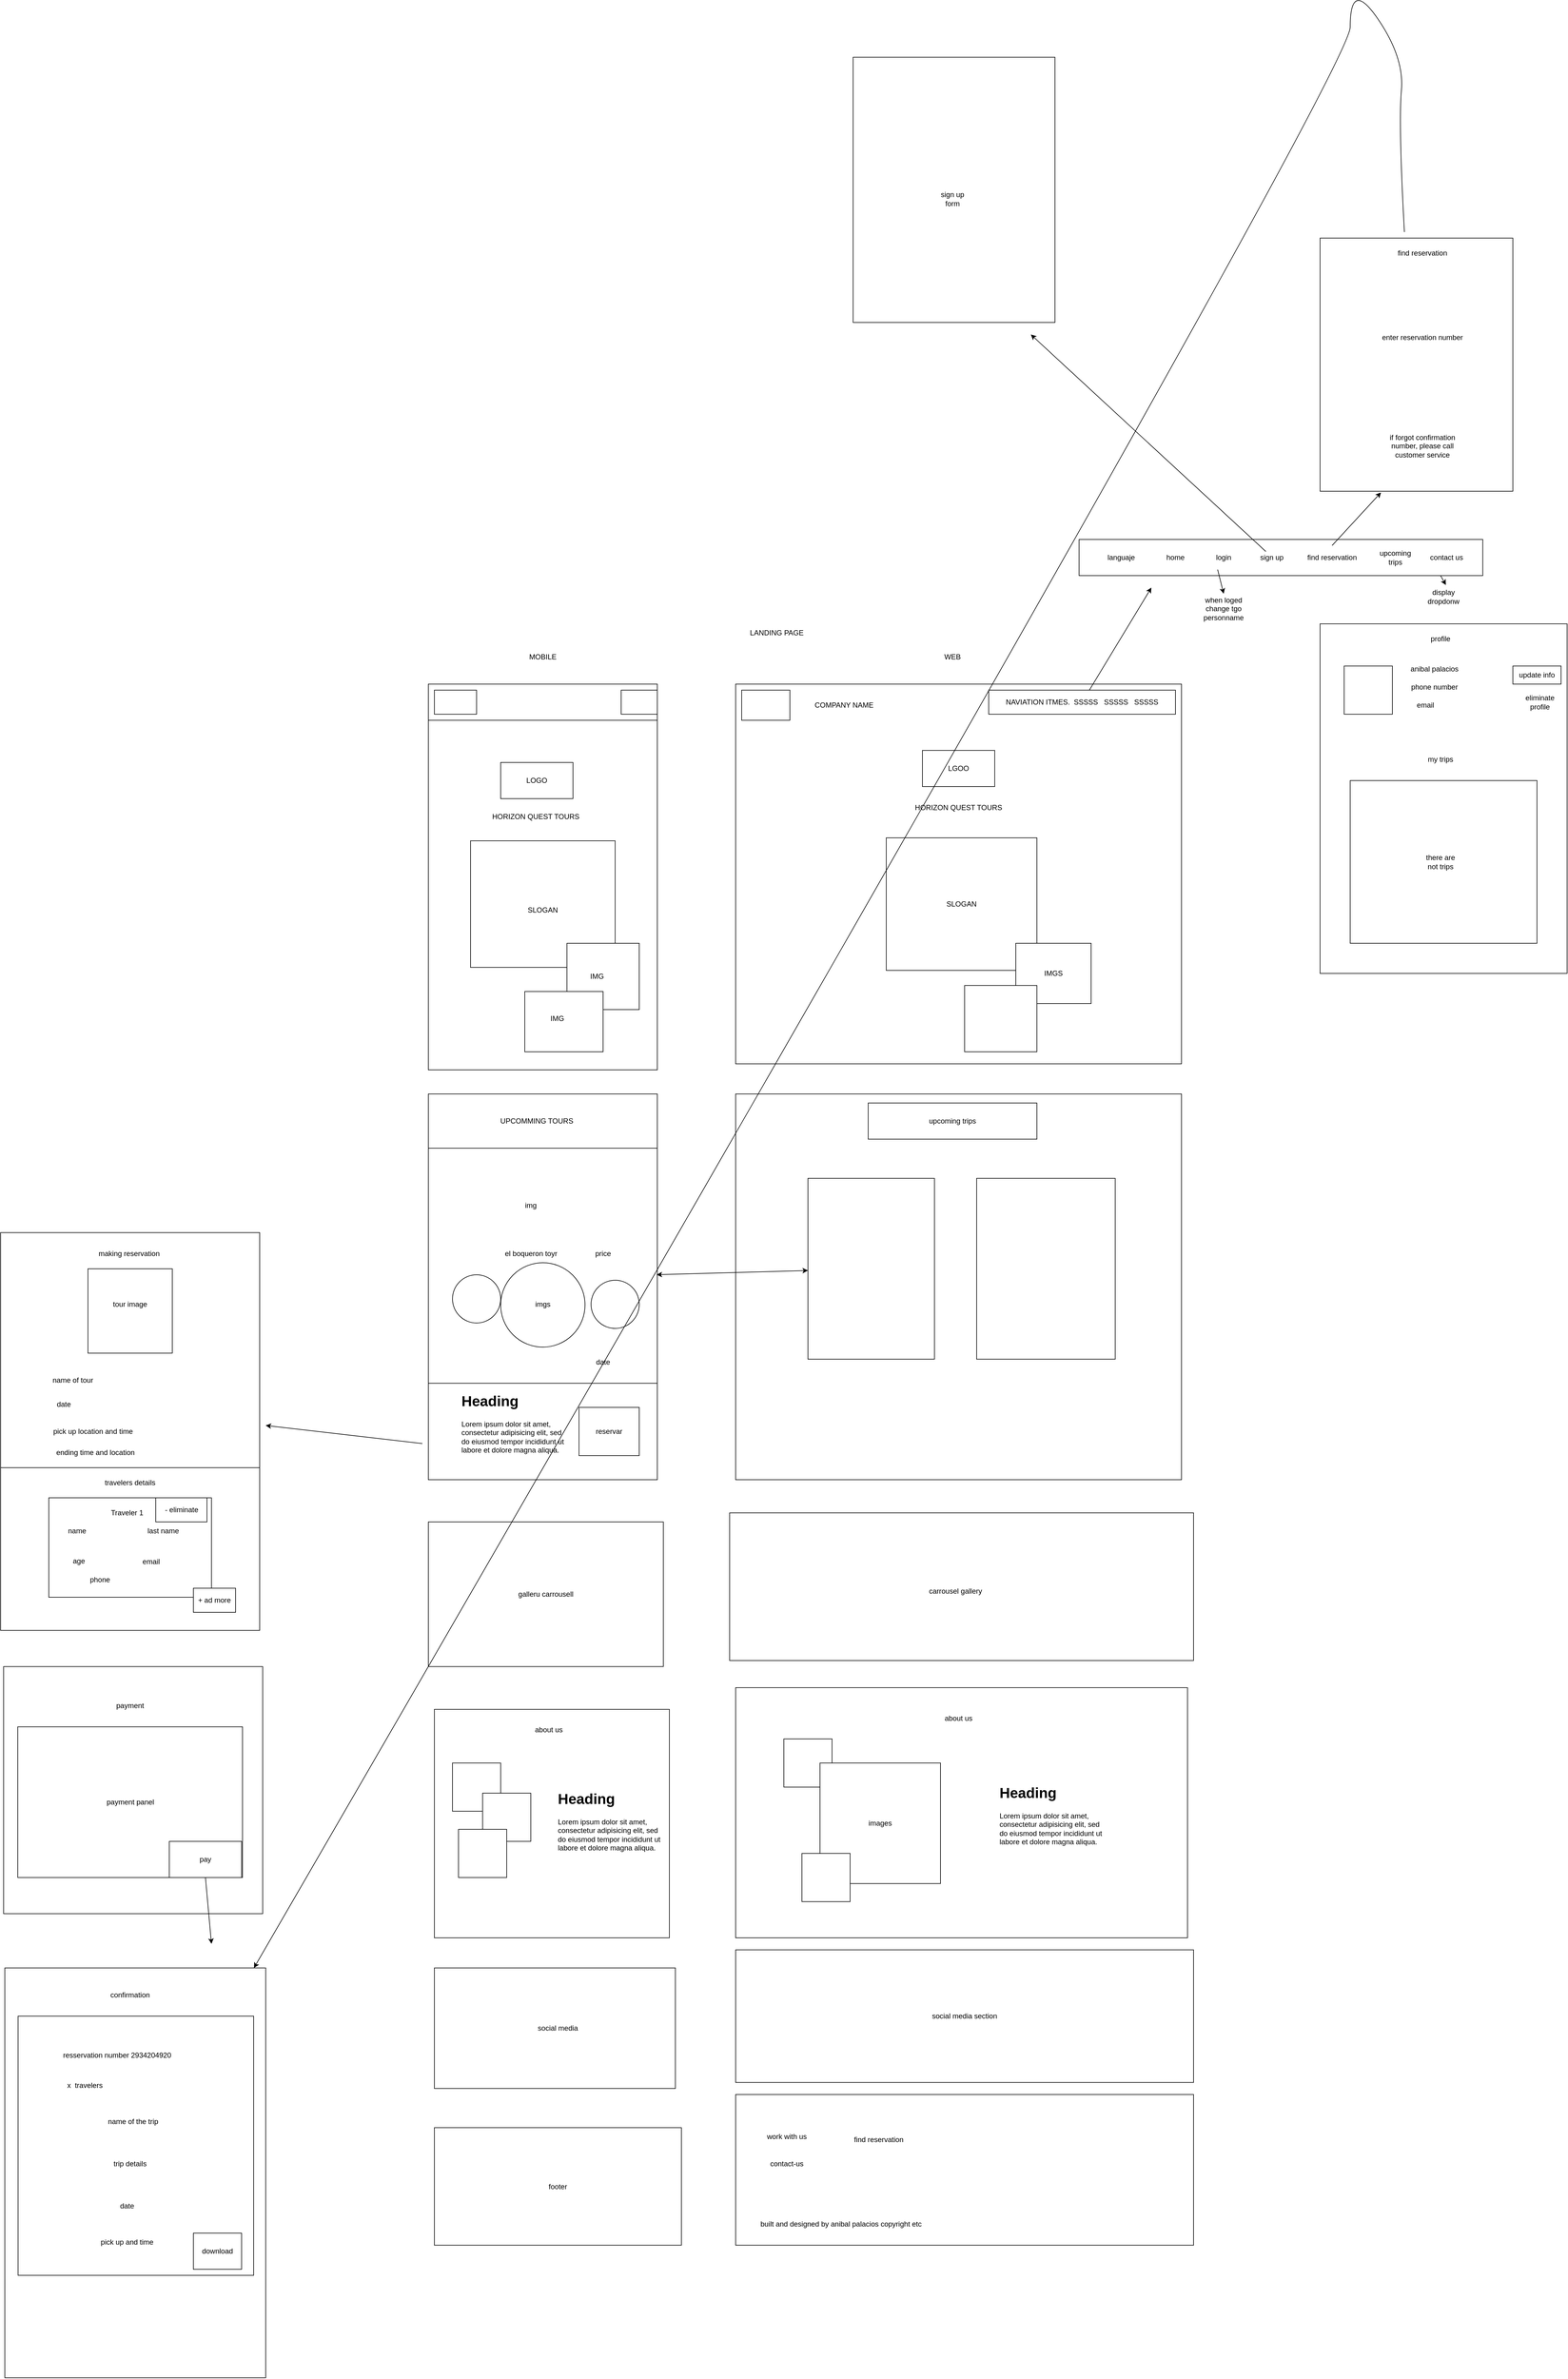 <mxfile version="23.0.2" type="device">
  <diagram name="Página-1" id="P162vjKDuwFfiym3c2BE">
    <mxGraphModel dx="4412" dy="3259" grid="1" gridSize="10" guides="1" tooltips="1" connect="1" arrows="1" fold="1" page="1" pageScale="1" pageWidth="827" pageHeight="1169" math="0" shadow="0">
      <root>
        <mxCell id="0" />
        <mxCell id="1" parent="0" />
        <mxCell id="Ai4c9RSzPIgOyUSkPaSn-3" value="" style="rounded=0;whiteSpace=wrap;html=1;" parent="1" vertex="1">
          <mxGeometry x="170" y="100" width="380" height="640" as="geometry" />
        </mxCell>
        <mxCell id="Ai4c9RSzPIgOyUSkPaSn-5" value="" style="rounded=0;whiteSpace=wrap;html=1;" parent="1" vertex="1">
          <mxGeometry x="680" y="100" width="740" height="630" as="geometry" />
        </mxCell>
        <mxCell id="Ai4c9RSzPIgOyUSkPaSn-6" value="LANDING PAGE&amp;nbsp;&lt;br&gt;" style="text;html=1;strokeColor=none;fillColor=none;align=center;verticalAlign=middle;whiteSpace=wrap;rounded=0;" parent="1" vertex="1">
          <mxGeometry x="630" width="240" height="30" as="geometry" />
        </mxCell>
        <mxCell id="Ai4c9RSzPIgOyUSkPaSn-7" value="MOBILE" style="text;html=1;strokeColor=none;fillColor=none;align=center;verticalAlign=middle;whiteSpace=wrap;rounded=0;" parent="1" vertex="1">
          <mxGeometry x="330" y="40" width="60" height="30" as="geometry" />
        </mxCell>
        <mxCell id="Ai4c9RSzPIgOyUSkPaSn-8" value="WEB" style="text;html=1;strokeColor=none;fillColor=none;align=center;verticalAlign=middle;whiteSpace=wrap;rounded=0;" parent="1" vertex="1">
          <mxGeometry x="1010" y="40" width="60" height="30" as="geometry" />
        </mxCell>
        <mxCell id="Ai4c9RSzPIgOyUSkPaSn-9" value="" style="rounded=0;whiteSpace=wrap;html=1;" parent="1" vertex="1">
          <mxGeometry x="480" y="110" width="54" height="40" as="geometry" />
        </mxCell>
        <mxCell id="Ai4c9RSzPIgOyUSkPaSn-10" value="" style="rounded=0;whiteSpace=wrap;html=1;" parent="1" vertex="1">
          <mxGeometry x="170" y="100" width="380" height="60" as="geometry" />
        </mxCell>
        <mxCell id="Ai4c9RSzPIgOyUSkPaSn-11" value="" style="rounded=0;whiteSpace=wrap;html=1;" parent="1" vertex="1">
          <mxGeometry x="490" y="110" width="60" height="40" as="geometry" />
        </mxCell>
        <mxCell id="Ai4c9RSzPIgOyUSkPaSn-12" value="" style="rounded=0;whiteSpace=wrap;html=1;" parent="1" vertex="1">
          <mxGeometry x="180" y="110" width="70" height="40" as="geometry" />
        </mxCell>
        <mxCell id="Ai4c9RSzPIgOyUSkPaSn-13" value="HORIZON QUEST TOURS&amp;nbsp;" style="text;html=1;strokeColor=none;fillColor=none;align=center;verticalAlign=middle;whiteSpace=wrap;rounded=0;" parent="1" vertex="1">
          <mxGeometry x="200" y="250" width="300" height="140" as="geometry" />
        </mxCell>
        <mxCell id="Ai4c9RSzPIgOyUSkPaSn-15" value="LOGO&lt;br&gt;" style="rounded=0;whiteSpace=wrap;html=1;" parent="1" vertex="1">
          <mxGeometry x="290" y="230" width="120" height="60" as="geometry" />
        </mxCell>
        <mxCell id="Ai4c9RSzPIgOyUSkPaSn-16" value="SLOGAN" style="text;html=1;strokeColor=none;fillColor=none;align=center;verticalAlign=middle;whiteSpace=wrap;rounded=0;" parent="1" vertex="1">
          <mxGeometry x="270" y="350" width="160" height="180" as="geometry" />
        </mxCell>
        <mxCell id="Ai4c9RSzPIgOyUSkPaSn-17" value="" style="rounded=0;whiteSpace=wrap;html=1;" parent="1" vertex="1">
          <mxGeometry x="240" y="360" width="240" height="210" as="geometry" />
        </mxCell>
        <mxCell id="Ai4c9RSzPIgOyUSkPaSn-18" value="SLOGAN" style="text;html=1;strokeColor=none;fillColor=none;align=center;verticalAlign=middle;whiteSpace=wrap;rounded=0;" parent="1" vertex="1">
          <mxGeometry x="330" y="460" width="60" height="30" as="geometry" />
        </mxCell>
        <mxCell id="Ai4c9RSzPIgOyUSkPaSn-19" value="" style="rounded=0;whiteSpace=wrap;html=1;" parent="1" vertex="1">
          <mxGeometry x="400" y="530" width="120" height="110" as="geometry" />
        </mxCell>
        <mxCell id="Ai4c9RSzPIgOyUSkPaSn-20" value="" style="rounded=0;whiteSpace=wrap;html=1;" parent="1" vertex="1">
          <mxGeometry x="330" y="610" width="130" height="100" as="geometry" />
        </mxCell>
        <mxCell id="Ai4c9RSzPIgOyUSkPaSn-21" value="IMG" style="text;html=1;strokeColor=none;fillColor=none;align=center;verticalAlign=middle;whiteSpace=wrap;rounded=0;" parent="1" vertex="1">
          <mxGeometry x="420" y="570" width="60" height="30" as="geometry" />
        </mxCell>
        <mxCell id="Ai4c9RSzPIgOyUSkPaSn-22" value="IMG" style="text;html=1;strokeColor=none;fillColor=none;align=center;verticalAlign=middle;whiteSpace=wrap;rounded=0;" parent="1" vertex="1">
          <mxGeometry x="354" y="640" width="60" height="30" as="geometry" />
        </mxCell>
        <mxCell id="Ai4c9RSzPIgOyUSkPaSn-23" value="" style="rounded=0;whiteSpace=wrap;html=1;" parent="1" vertex="1">
          <mxGeometry x="690" y="110" width="80" height="50" as="geometry" />
        </mxCell>
        <mxCell id="Ai4c9RSzPIgOyUSkPaSn-24" value="COMPANY NAME" style="text;html=1;strokeColor=none;fillColor=none;align=center;verticalAlign=middle;whiteSpace=wrap;rounded=0;" parent="1" vertex="1">
          <mxGeometry x="790" y="120" width="140" height="30" as="geometry" />
        </mxCell>
        <mxCell id="Ai4c9RSzPIgOyUSkPaSn-25" value="NAVIATION ITMES.&amp;nbsp; SSSSS&amp;nbsp; &amp;nbsp;SSSSS&amp;nbsp; &amp;nbsp;SSSSS" style="rounded=0;whiteSpace=wrap;html=1;" parent="1" vertex="1">
          <mxGeometry x="1100" y="110" width="310" height="40" as="geometry" />
        </mxCell>
        <mxCell id="Ai4c9RSzPIgOyUSkPaSn-26" value="LGOO" style="rounded=0;whiteSpace=wrap;html=1;" parent="1" vertex="1">
          <mxGeometry x="990" y="210" width="120" height="60" as="geometry" />
        </mxCell>
        <mxCell id="Ai4c9RSzPIgOyUSkPaSn-27" value="HORIZON QUEST TOURS" style="text;html=1;strokeColor=none;fillColor=none;align=center;verticalAlign=middle;whiteSpace=wrap;rounded=0;" parent="1" vertex="1">
          <mxGeometry x="955" y="290" width="190" height="30" as="geometry" />
        </mxCell>
        <mxCell id="Ai4c9RSzPIgOyUSkPaSn-28" value="SLOGAN&lt;br&gt;" style="rounded=0;whiteSpace=wrap;html=1;" parent="1" vertex="1">
          <mxGeometry x="930" y="355" width="250" height="220" as="geometry" />
        </mxCell>
        <mxCell id="Ai4c9RSzPIgOyUSkPaSn-29" value="IMGS" style="rounded=0;whiteSpace=wrap;html=1;" parent="1" vertex="1">
          <mxGeometry x="1145" y="530" width="125" height="100" as="geometry" />
        </mxCell>
        <mxCell id="Ai4c9RSzPIgOyUSkPaSn-30" value="" style="rounded=0;whiteSpace=wrap;html=1;" parent="1" vertex="1">
          <mxGeometry x="1060" y="600" width="120" height="110" as="geometry" />
        </mxCell>
        <mxCell id="Ai4c9RSzPIgOyUSkPaSn-31" value="" style="rounded=0;whiteSpace=wrap;html=1;" parent="1" vertex="1">
          <mxGeometry x="170" y="780" width="380" height="640" as="geometry" />
        </mxCell>
        <mxCell id="Ai4c9RSzPIgOyUSkPaSn-32" value="UPCOMMING TOURS" style="text;html=1;strokeColor=none;fillColor=none;align=center;verticalAlign=middle;whiteSpace=wrap;rounded=0;" parent="1" vertex="1">
          <mxGeometry x="285" y="810" width="130" height="30" as="geometry" />
        </mxCell>
        <mxCell id="iVBTaqWwblywm5JRyLgC-1" value="" style="rounded=0;whiteSpace=wrap;html=1;" vertex="1" parent="1">
          <mxGeometry x="170" y="870" width="380" height="390" as="geometry" />
        </mxCell>
        <mxCell id="iVBTaqWwblywm5JRyLgC-2" value="img" style="text;html=1;strokeColor=none;fillColor=none;align=center;verticalAlign=middle;whiteSpace=wrap;rounded=0;" vertex="1" parent="1">
          <mxGeometry x="310" y="950" width="60" height="30" as="geometry" />
        </mxCell>
        <mxCell id="iVBTaqWwblywm5JRyLgC-3" value="el boqueron toyr" style="text;html=1;strokeColor=none;fillColor=none;align=center;verticalAlign=middle;whiteSpace=wrap;rounded=0;" vertex="1" parent="1">
          <mxGeometry x="237.5" y="1030" width="205" height="30" as="geometry" />
        </mxCell>
        <mxCell id="iVBTaqWwblywm5JRyLgC-4" value="" style="ellipse;whiteSpace=wrap;html=1;aspect=fixed;" vertex="1" parent="1">
          <mxGeometry x="210" y="1080" width="80" height="80" as="geometry" />
        </mxCell>
        <mxCell id="iVBTaqWwblywm5JRyLgC-5" value="" style="ellipse;whiteSpace=wrap;html=1;aspect=fixed;" vertex="1" parent="1">
          <mxGeometry x="290" y="1060" width="140" height="140" as="geometry" />
        </mxCell>
        <mxCell id="iVBTaqWwblywm5JRyLgC-6" value="" style="ellipse;whiteSpace=wrap;html=1;aspect=fixed;" vertex="1" parent="1">
          <mxGeometry x="440" y="1089" width="80" height="80" as="geometry" />
        </mxCell>
        <mxCell id="iVBTaqWwblywm5JRyLgC-7" value="imgs" style="text;html=1;strokeColor=none;fillColor=none;align=center;verticalAlign=middle;whiteSpace=wrap;rounded=0;" vertex="1" parent="1">
          <mxGeometry x="330" y="1114" width="60" height="30" as="geometry" />
        </mxCell>
        <mxCell id="iVBTaqWwblywm5JRyLgC-8" value="price" style="text;html=1;strokeColor=none;fillColor=none;align=center;verticalAlign=middle;whiteSpace=wrap;rounded=0;" vertex="1" parent="1">
          <mxGeometry x="430" y="1030" width="60" height="30" as="geometry" />
        </mxCell>
        <mxCell id="iVBTaqWwblywm5JRyLgC-9" value="&lt;h1&gt;Heading&lt;/h1&gt;&lt;p&gt;Lorem ipsum dolor sit amet, consectetur adipisicing elit, sed do eiusmod tempor incididunt ut labore et dolore magna aliqua.&lt;/p&gt;" style="text;html=1;strokeColor=none;fillColor=none;spacing=5;spacingTop=-20;whiteSpace=wrap;overflow=hidden;rounded=0;" vertex="1" parent="1">
          <mxGeometry x="220" y="1270" width="190" height="120" as="geometry" />
        </mxCell>
        <mxCell id="iVBTaqWwblywm5JRyLgC-10" value="reservar" style="rounded=0;whiteSpace=wrap;html=1;" vertex="1" parent="1">
          <mxGeometry x="420" y="1300" width="100" height="80" as="geometry" />
        </mxCell>
        <mxCell id="iVBTaqWwblywm5JRyLgC-11" value="date" style="text;html=1;strokeColor=none;fillColor=none;align=center;verticalAlign=middle;whiteSpace=wrap;rounded=0;" vertex="1" parent="1">
          <mxGeometry x="430" y="1210" width="60" height="30" as="geometry" />
        </mxCell>
        <mxCell id="iVBTaqWwblywm5JRyLgC-12" value="" style="rounded=0;whiteSpace=wrap;html=1;" vertex="1" parent="1">
          <mxGeometry x="680" y="780" width="740" height="640" as="geometry" />
        </mxCell>
        <mxCell id="iVBTaqWwblywm5JRyLgC-13" value="upcoming trips" style="rounded=0;whiteSpace=wrap;html=1;" vertex="1" parent="1">
          <mxGeometry x="900" y="795" width="280" height="60" as="geometry" />
        </mxCell>
        <mxCell id="iVBTaqWwblywm5JRyLgC-14" value="" style="rounded=0;whiteSpace=wrap;html=1;" vertex="1" parent="1">
          <mxGeometry x="800" y="920" width="210" height="300" as="geometry" />
        </mxCell>
        <mxCell id="iVBTaqWwblywm5JRyLgC-15" value="" style="rounded=0;whiteSpace=wrap;html=1;" vertex="1" parent="1">
          <mxGeometry x="1080" y="920" width="230" height="300" as="geometry" />
        </mxCell>
        <mxCell id="iVBTaqWwblywm5JRyLgC-18" value="" style="endArrow=classic;html=1;rounded=0;" edge="1" parent="1">
          <mxGeometry width="50" height="50" relative="1" as="geometry">
            <mxPoint x="160" y="1360" as="sourcePoint" />
            <mxPoint x="-100" y="1330" as="targetPoint" />
          </mxGeometry>
        </mxCell>
        <mxCell id="iVBTaqWwblywm5JRyLgC-19" value="" style="rounded=0;whiteSpace=wrap;html=1;" vertex="1" parent="1">
          <mxGeometry x="-540" y="1010" width="430" height="660" as="geometry" />
        </mxCell>
        <mxCell id="iVBTaqWwblywm5JRyLgC-20" value="making reservation&amp;nbsp;" style="text;html=1;strokeColor=none;fillColor=none;align=center;verticalAlign=middle;whiteSpace=wrap;rounded=0;" vertex="1" parent="1">
          <mxGeometry x="-390" y="1030" width="130" height="30" as="geometry" />
        </mxCell>
        <mxCell id="iVBTaqWwblywm5JRyLgC-21" value="" style="rounded=0;whiteSpace=wrap;html=1;" vertex="1" parent="1">
          <mxGeometry x="-395" y="1070" width="140" height="140" as="geometry" />
        </mxCell>
        <mxCell id="iVBTaqWwblywm5JRyLgC-22" value="tour image" style="text;html=1;strokeColor=none;fillColor=none;align=center;verticalAlign=middle;whiteSpace=wrap;rounded=0;" vertex="1" parent="1">
          <mxGeometry x="-355" y="1114" width="60" height="30" as="geometry" />
        </mxCell>
        <mxCell id="iVBTaqWwblywm5JRyLgC-23" value="name of tour" style="text;html=1;strokeColor=none;fillColor=none;align=center;verticalAlign=middle;whiteSpace=wrap;rounded=0;" vertex="1" parent="1">
          <mxGeometry x="-480" y="1240" width="120" height="30" as="geometry" />
        </mxCell>
        <mxCell id="iVBTaqWwblywm5JRyLgC-24" value="date" style="text;html=1;strokeColor=none;fillColor=none;align=center;verticalAlign=middle;whiteSpace=wrap;rounded=0;" vertex="1" parent="1">
          <mxGeometry x="-490" y="1280" width="110" height="30" as="geometry" />
        </mxCell>
        <mxCell id="iVBTaqWwblywm5JRyLgC-25" value="pick up location and time" style="text;html=1;strokeColor=none;fillColor=none;align=center;verticalAlign=middle;whiteSpace=wrap;rounded=0;" vertex="1" parent="1">
          <mxGeometry x="-478" y="1325" width="183" height="30" as="geometry" />
        </mxCell>
        <mxCell id="iVBTaqWwblywm5JRyLgC-26" value="ending time and location" style="text;html=1;strokeColor=none;fillColor=none;align=center;verticalAlign=middle;whiteSpace=wrap;rounded=0;" vertex="1" parent="1">
          <mxGeometry x="-470" y="1360" width="175" height="30" as="geometry" />
        </mxCell>
        <mxCell id="iVBTaqWwblywm5JRyLgC-27" value="" style="rounded=0;whiteSpace=wrap;html=1;" vertex="1" parent="1">
          <mxGeometry x="-540" y="1400" width="430" height="270" as="geometry" />
        </mxCell>
        <mxCell id="iVBTaqWwblywm5JRyLgC-28" value="travelers details" style="text;html=1;strokeColor=none;fillColor=none;align=center;verticalAlign=middle;whiteSpace=wrap;rounded=0;" vertex="1" parent="1">
          <mxGeometry x="-380" y="1410" width="110" height="30" as="geometry" />
        </mxCell>
        <mxCell id="iVBTaqWwblywm5JRyLgC-36" value="" style="rounded=0;whiteSpace=wrap;html=1;" vertex="1" parent="1">
          <mxGeometry x="-460" y="1450" width="270" height="165" as="geometry" />
        </mxCell>
        <mxCell id="iVBTaqWwblywm5JRyLgC-37" value="Traveler 1" style="text;html=1;strokeColor=none;fillColor=none;align=center;verticalAlign=middle;whiteSpace=wrap;rounded=0;" vertex="1" parent="1">
          <mxGeometry x="-360" y="1460" width="60" height="30" as="geometry" />
        </mxCell>
        <mxCell id="iVBTaqWwblywm5JRyLgC-38" value="name" style="text;html=1;strokeColor=none;fillColor=none;align=center;verticalAlign=middle;whiteSpace=wrap;rounded=0;" vertex="1" parent="1">
          <mxGeometry x="-443" y="1490" width="60" height="30" as="geometry" />
        </mxCell>
        <mxCell id="iVBTaqWwblywm5JRyLgC-39" value="last name" style="text;html=1;strokeColor=none;fillColor=none;align=center;verticalAlign=middle;whiteSpace=wrap;rounded=0;" vertex="1" parent="1">
          <mxGeometry x="-300" y="1490" width="60" height="30" as="geometry" />
        </mxCell>
        <mxCell id="iVBTaqWwblywm5JRyLgC-40" value="age" style="text;html=1;strokeColor=none;fillColor=none;align=center;verticalAlign=middle;whiteSpace=wrap;rounded=0;" vertex="1" parent="1">
          <mxGeometry x="-440" y="1540" width="60" height="30" as="geometry" />
        </mxCell>
        <mxCell id="iVBTaqWwblywm5JRyLgC-41" value="- eliminate" style="rounded=0;whiteSpace=wrap;html=1;" vertex="1" parent="1">
          <mxGeometry x="-282.5" y="1450" width="85" height="40" as="geometry" />
        </mxCell>
        <mxCell id="iVBTaqWwblywm5JRyLgC-42" value="+ ad more" style="rounded=0;whiteSpace=wrap;html=1;" vertex="1" parent="1">
          <mxGeometry x="-220" y="1600" width="70" height="40" as="geometry" />
        </mxCell>
        <mxCell id="iVBTaqWwblywm5JRyLgC-43" value="" style="rounded=0;whiteSpace=wrap;html=1;" vertex="1" parent="1">
          <mxGeometry x="-535" y="1730" width="430" height="410" as="geometry" />
        </mxCell>
        <mxCell id="iVBTaqWwblywm5JRyLgC-44" value="payment&lt;br&gt;" style="text;html=1;strokeColor=none;fillColor=none;align=center;verticalAlign=middle;whiteSpace=wrap;rounded=0;" vertex="1" parent="1">
          <mxGeometry x="-355" y="1780" width="60" height="30" as="geometry" />
        </mxCell>
        <mxCell id="iVBTaqWwblywm5JRyLgC-45" value="payment panel" style="rounded=0;whiteSpace=wrap;html=1;" vertex="1" parent="1">
          <mxGeometry x="-511.5" y="1830" width="373" height="250" as="geometry" />
        </mxCell>
        <mxCell id="iVBTaqWwblywm5JRyLgC-46" value="pay&lt;br&gt;" style="rounded=0;whiteSpace=wrap;html=1;" vertex="1" parent="1">
          <mxGeometry x="-260" y="2020" width="120" height="60" as="geometry" />
        </mxCell>
        <mxCell id="iVBTaqWwblywm5JRyLgC-47" value="" style="endArrow=classic;html=1;rounded=0;" edge="1" parent="1">
          <mxGeometry width="50" height="50" relative="1" as="geometry">
            <mxPoint x="-200" y="2080" as="sourcePoint" />
            <mxPoint x="-190" y="2190" as="targetPoint" />
          </mxGeometry>
        </mxCell>
        <mxCell id="iVBTaqWwblywm5JRyLgC-49" value="" style="rounded=0;whiteSpace=wrap;html=1;" vertex="1" parent="1">
          <mxGeometry x="-533" y="2230" width="433" height="680" as="geometry" />
        </mxCell>
        <mxCell id="iVBTaqWwblywm5JRyLgC-50" value="confirmation" style="text;html=1;strokeColor=none;fillColor=none;align=center;verticalAlign=middle;whiteSpace=wrap;rounded=0;" vertex="1" parent="1">
          <mxGeometry x="-355" y="2260" width="60" height="30" as="geometry" />
        </mxCell>
        <mxCell id="iVBTaqWwblywm5JRyLgC-51" value="" style="rounded=0;whiteSpace=wrap;html=1;" vertex="1" parent="1">
          <mxGeometry x="-511" y="2310" width="391" height="430" as="geometry" />
        </mxCell>
        <mxCell id="iVBTaqWwblywm5JRyLgC-52" value="resservation number 2934204920" style="text;html=1;strokeColor=none;fillColor=none;align=center;verticalAlign=middle;whiteSpace=wrap;rounded=0;" vertex="1" parent="1">
          <mxGeometry x="-473" y="2360" width="253" height="30" as="geometry" />
        </mxCell>
        <mxCell id="iVBTaqWwblywm5JRyLgC-53" value="x&amp;nbsp; travelers" style="text;html=1;strokeColor=none;fillColor=none;align=center;verticalAlign=middle;whiteSpace=wrap;rounded=0;" vertex="1" parent="1">
          <mxGeometry x="-450" y="2410" width="100" height="30" as="geometry" />
        </mxCell>
        <mxCell id="iVBTaqWwblywm5JRyLgC-54" value="name of the trip" style="text;html=1;strokeColor=none;fillColor=none;align=center;verticalAlign=middle;whiteSpace=wrap;rounded=0;" vertex="1" parent="1">
          <mxGeometry x="-385" y="2470" width="130" height="30" as="geometry" />
        </mxCell>
        <mxCell id="iVBTaqWwblywm5JRyLgC-55" value="date" style="text;html=1;strokeColor=none;fillColor=none;align=center;verticalAlign=middle;whiteSpace=wrap;rounded=0;" vertex="1" parent="1">
          <mxGeometry x="-360" y="2610" width="60" height="30" as="geometry" />
        </mxCell>
        <mxCell id="iVBTaqWwblywm5JRyLgC-56" value="pick up and time" style="text;html=1;strokeColor=none;fillColor=none;align=center;verticalAlign=middle;whiteSpace=wrap;rounded=0;" vertex="1" parent="1">
          <mxGeometry x="-405" y="2670" width="150" height="30" as="geometry" />
        </mxCell>
        <mxCell id="iVBTaqWwblywm5JRyLgC-57" value="trip details" style="text;html=1;strokeColor=none;fillColor=none;align=center;verticalAlign=middle;whiteSpace=wrap;rounded=0;" vertex="1" parent="1">
          <mxGeometry x="-410" y="2540" width="170" height="30" as="geometry" />
        </mxCell>
        <mxCell id="iVBTaqWwblywm5JRyLgC-59" value="email" style="text;html=1;strokeColor=none;fillColor=none;align=center;verticalAlign=middle;whiteSpace=wrap;rounded=0;" vertex="1" parent="1">
          <mxGeometry x="-320" y="1541" width="60" height="30" as="geometry" />
        </mxCell>
        <mxCell id="iVBTaqWwblywm5JRyLgC-60" value="phone" style="text;html=1;strokeColor=none;fillColor=none;align=center;verticalAlign=middle;whiteSpace=wrap;rounded=0;" vertex="1" parent="1">
          <mxGeometry x="-405" y="1571" width="60" height="30" as="geometry" />
        </mxCell>
        <mxCell id="iVBTaqWwblywm5JRyLgC-61" value="download" style="rounded=0;whiteSpace=wrap;html=1;" vertex="1" parent="1">
          <mxGeometry x="-220" y="2670" width="80" height="60" as="geometry" />
        </mxCell>
        <mxCell id="iVBTaqWwblywm5JRyLgC-62" value="" style="rounded=0;whiteSpace=wrap;html=1;" vertex="1" parent="1">
          <mxGeometry x="680" y="1765" width="750" height="415" as="geometry" />
        </mxCell>
        <mxCell id="iVBTaqWwblywm5JRyLgC-63" value="about us" style="text;html=1;strokeColor=none;fillColor=none;align=center;verticalAlign=middle;whiteSpace=wrap;rounded=0;" vertex="1" parent="1">
          <mxGeometry x="1020" y="1801" width="60" height="30" as="geometry" />
        </mxCell>
        <mxCell id="iVBTaqWwblywm5JRyLgC-64" value="" style="whiteSpace=wrap;html=1;aspect=fixed;" vertex="1" parent="1">
          <mxGeometry x="760" y="1850" width="80" height="80" as="geometry" />
        </mxCell>
        <mxCell id="iVBTaqWwblywm5JRyLgC-65" value="images" style="whiteSpace=wrap;html=1;aspect=fixed;" vertex="1" parent="1">
          <mxGeometry x="820" y="1890" width="200" height="200" as="geometry" />
        </mxCell>
        <mxCell id="iVBTaqWwblywm5JRyLgC-66" value="" style="whiteSpace=wrap;html=1;aspect=fixed;" vertex="1" parent="1">
          <mxGeometry x="790" y="2040" width="80" height="80" as="geometry" />
        </mxCell>
        <mxCell id="iVBTaqWwblywm5JRyLgC-67" value="&lt;h1&gt;Heading&lt;/h1&gt;&lt;p&gt;Lorem ipsum dolor sit amet, consectetur adipisicing elit, sed do eiusmod tempor incididunt ut labore et dolore magna aliqua.&lt;/p&gt;" style="text;html=1;strokeColor=none;fillColor=none;spacing=5;spacingTop=-20;whiteSpace=wrap;overflow=hidden;rounded=0;" vertex="1" parent="1">
          <mxGeometry x="1112.5" y="1920" width="190" height="120" as="geometry" />
        </mxCell>
        <mxCell id="iVBTaqWwblywm5JRyLgC-68" value="" style="endArrow=classic;startArrow=classic;html=1;rounded=0;exitX=0.997;exitY=0.538;exitDx=0;exitDy=0;exitPerimeter=0;" edge="1" parent="1" source="iVBTaqWwblywm5JRyLgC-1" target="iVBTaqWwblywm5JRyLgC-14">
          <mxGeometry width="50" height="50" relative="1" as="geometry">
            <mxPoint x="610" y="1080" as="sourcePoint" />
            <mxPoint x="660" y="1030" as="targetPoint" />
          </mxGeometry>
        </mxCell>
        <mxCell id="iVBTaqWwblywm5JRyLgC-69" value="" style="rounded=0;whiteSpace=wrap;html=1;" vertex="1" parent="1">
          <mxGeometry x="680" y="2440" width="760" height="250" as="geometry" />
        </mxCell>
        <mxCell id="iVBTaqWwblywm5JRyLgC-72" value="built and designed by anibal palacios copyright etc" style="text;html=1;strokeColor=none;fillColor=none;align=center;verticalAlign=middle;whiteSpace=wrap;rounded=0;" vertex="1" parent="1">
          <mxGeometry x="680" y="2640" width="350" height="30" as="geometry" />
        </mxCell>
        <mxCell id="iVBTaqWwblywm5JRyLgC-73" value="work with us" style="text;html=1;strokeColor=none;fillColor=none;align=center;verticalAlign=middle;whiteSpace=wrap;rounded=0;" vertex="1" parent="1">
          <mxGeometry x="710" y="2495" width="110" height="30" as="geometry" />
        </mxCell>
        <mxCell id="iVBTaqWwblywm5JRyLgC-77" value="contact-us" style="text;html=1;strokeColor=none;fillColor=none;align=center;verticalAlign=middle;whiteSpace=wrap;rounded=0;" vertex="1" parent="1">
          <mxGeometry x="735" y="2540" width="60" height="30" as="geometry" />
        </mxCell>
        <mxCell id="iVBTaqWwblywm5JRyLgC-79" value="" style="rounded=0;whiteSpace=wrap;html=1;" vertex="1" parent="1">
          <mxGeometry x="680" y="2200" width="760" height="220" as="geometry" />
        </mxCell>
        <mxCell id="iVBTaqWwblywm5JRyLgC-80" value="social media section" style="text;html=1;strokeColor=none;fillColor=none;align=center;verticalAlign=middle;whiteSpace=wrap;rounded=0;" vertex="1" parent="1">
          <mxGeometry x="975" y="2295" width="170" height="30" as="geometry" />
        </mxCell>
        <mxCell id="iVBTaqWwblywm5JRyLgC-82" value="" style="rounded=0;whiteSpace=wrap;html=1;" vertex="1" parent="1">
          <mxGeometry x="180" y="1801" width="390" height="379" as="geometry" />
        </mxCell>
        <mxCell id="iVBTaqWwblywm5JRyLgC-83" value="about us" style="text;html=1;strokeColor=none;fillColor=none;align=center;verticalAlign=middle;whiteSpace=wrap;rounded=0;" vertex="1" parent="1">
          <mxGeometry x="340" y="1820" width="60" height="30" as="geometry" />
        </mxCell>
        <mxCell id="iVBTaqWwblywm5JRyLgC-84" value="" style="whiteSpace=wrap;html=1;aspect=fixed;" vertex="1" parent="1">
          <mxGeometry x="210" y="1890" width="80" height="80" as="geometry" />
        </mxCell>
        <mxCell id="iVBTaqWwblywm5JRyLgC-85" value="" style="whiteSpace=wrap;html=1;aspect=fixed;" vertex="1" parent="1">
          <mxGeometry x="260" y="1940" width="80" height="80" as="geometry" />
        </mxCell>
        <mxCell id="iVBTaqWwblywm5JRyLgC-86" value="" style="whiteSpace=wrap;html=1;aspect=fixed;" vertex="1" parent="1">
          <mxGeometry x="220" y="2000" width="80" height="80" as="geometry" />
        </mxCell>
        <mxCell id="iVBTaqWwblywm5JRyLgC-87" value="&lt;h1&gt;Heading&lt;/h1&gt;&lt;p&gt;Lorem ipsum dolor sit amet, consectetur adipisicing elit, sed do eiusmod tempor incididunt ut labore et dolore magna aliqua.&lt;/p&gt;" style="text;html=1;strokeColor=none;fillColor=none;spacing=5;spacingTop=-20;whiteSpace=wrap;overflow=hidden;rounded=0;" vertex="1" parent="1">
          <mxGeometry x="380" y="1930" width="190" height="120" as="geometry" />
        </mxCell>
        <mxCell id="iVBTaqWwblywm5JRyLgC-88" value="" style="rounded=0;whiteSpace=wrap;html=1;" vertex="1" parent="1">
          <mxGeometry x="180" y="2230" width="400" height="200" as="geometry" />
        </mxCell>
        <mxCell id="iVBTaqWwblywm5JRyLgC-89" value="social media" style="text;html=1;strokeColor=none;fillColor=none;align=center;verticalAlign=middle;whiteSpace=wrap;rounded=0;" vertex="1" parent="1">
          <mxGeometry x="330" y="2315" width="110" height="30" as="geometry" />
        </mxCell>
        <mxCell id="iVBTaqWwblywm5JRyLgC-90" value="footer" style="rounded=0;whiteSpace=wrap;html=1;" vertex="1" parent="1">
          <mxGeometry x="180" y="2495" width="410" height="195" as="geometry" />
        </mxCell>
        <mxCell id="iVBTaqWwblywm5JRyLgC-92" value="" style="rounded=0;whiteSpace=wrap;html=1;" vertex="1" parent="1">
          <mxGeometry x="670" y="1475" width="770" height="245" as="geometry" />
        </mxCell>
        <mxCell id="iVBTaqWwblywm5JRyLgC-93" value="carrousel gallery" style="text;html=1;strokeColor=none;fillColor=none;align=center;verticalAlign=middle;whiteSpace=wrap;rounded=0;" vertex="1" parent="1">
          <mxGeometry x="970" y="1580" width="150" height="50" as="geometry" />
        </mxCell>
        <mxCell id="iVBTaqWwblywm5JRyLgC-94" value="galleru carrousell" style="rounded=0;whiteSpace=wrap;html=1;" vertex="1" parent="1">
          <mxGeometry x="170" y="1490" width="390" height="240" as="geometry" />
        </mxCell>
        <mxCell id="iVBTaqWwblywm5JRyLgC-95" value="" style="rounded=0;whiteSpace=wrap;html=1;" vertex="1" parent="1">
          <mxGeometry x="1250" y="-140" width="670" height="60" as="geometry" />
        </mxCell>
        <mxCell id="iVBTaqWwblywm5JRyLgC-96" value="" style="endArrow=classic;html=1;rounded=0;" edge="1" parent="1" source="Ai4c9RSzPIgOyUSkPaSn-25">
          <mxGeometry width="50" height="50" relative="1" as="geometry">
            <mxPoint x="1240" y="90" as="sourcePoint" />
            <mxPoint x="1370" y="-60" as="targetPoint" />
          </mxGeometry>
        </mxCell>
        <mxCell id="iVBTaqWwblywm5JRyLgC-97" value="languaje" style="text;html=1;strokeColor=none;fillColor=none;align=center;verticalAlign=middle;whiteSpace=wrap;rounded=0;" vertex="1" parent="1">
          <mxGeometry x="1290" y="-125" width="60" height="30" as="geometry" />
        </mxCell>
        <mxCell id="iVBTaqWwblywm5JRyLgC-98" value="home" style="text;html=1;strokeColor=none;fillColor=none;align=center;verticalAlign=middle;whiteSpace=wrap;rounded=0;" vertex="1" parent="1">
          <mxGeometry x="1380" y="-125" width="60" height="30" as="geometry" />
        </mxCell>
        <mxCell id="iVBTaqWwblywm5JRyLgC-99" value="login" style="text;html=1;strokeColor=none;fillColor=none;align=center;verticalAlign=middle;whiteSpace=wrap;rounded=0;" vertex="1" parent="1">
          <mxGeometry x="1460" y="-125" width="60" height="30" as="geometry" />
        </mxCell>
        <mxCell id="iVBTaqWwblywm5JRyLgC-100" value="sign up" style="text;html=1;strokeColor=none;fillColor=none;align=center;verticalAlign=middle;whiteSpace=wrap;rounded=0;" vertex="1" parent="1">
          <mxGeometry x="1540" y="-125" width="60" height="30" as="geometry" />
        </mxCell>
        <mxCell id="iVBTaqWwblywm5JRyLgC-101" value="find reservation" style="text;html=1;strokeColor=none;fillColor=none;align=center;verticalAlign=middle;whiteSpace=wrap;rounded=0;" vertex="1" parent="1">
          <mxGeometry x="1620" y="-125" width="100" height="30" as="geometry" />
        </mxCell>
        <mxCell id="iVBTaqWwblywm5JRyLgC-103" value="contact us" style="text;html=1;strokeColor=none;fillColor=none;align=center;verticalAlign=middle;whiteSpace=wrap;rounded=0;" vertex="1" parent="1">
          <mxGeometry x="1830" y="-125" width="60" height="30" as="geometry" />
        </mxCell>
        <mxCell id="iVBTaqWwblywm5JRyLgC-104" value="find reservation" style="text;html=1;strokeColor=none;fillColor=none;align=center;verticalAlign=middle;whiteSpace=wrap;rounded=0;" vertex="1" parent="1">
          <mxGeometry x="875" y="2500" width="85" height="30" as="geometry" />
        </mxCell>
        <mxCell id="iVBTaqWwblywm5JRyLgC-105" value="" style="rounded=0;whiteSpace=wrap;html=1;" vertex="1" parent="1">
          <mxGeometry x="1650" y="-640" width="320" height="420" as="geometry" />
        </mxCell>
        <mxCell id="iVBTaqWwblywm5JRyLgC-106" value="find reservation" style="text;html=1;strokeColor=none;fillColor=none;align=center;verticalAlign=middle;whiteSpace=wrap;rounded=0;" vertex="1" parent="1">
          <mxGeometry x="1770" y="-630" width="100" height="30" as="geometry" />
        </mxCell>
        <mxCell id="iVBTaqWwblywm5JRyLgC-107" value="" style="endArrow=classic;html=1;rounded=0;entryX=0.316;entryY=1.005;entryDx=0;entryDy=0;entryPerimeter=0;" edge="1" parent="1" target="iVBTaqWwblywm5JRyLgC-105">
          <mxGeometry width="50" height="50" relative="1" as="geometry">
            <mxPoint x="1670" y="-130" as="sourcePoint" />
            <mxPoint x="1720" y="-180" as="targetPoint" />
          </mxGeometry>
        </mxCell>
        <mxCell id="iVBTaqWwblywm5JRyLgC-108" value="enter reservation number" style="text;html=1;strokeColor=none;fillColor=none;align=center;verticalAlign=middle;whiteSpace=wrap;rounded=0;" vertex="1" parent="1">
          <mxGeometry x="1745" y="-490" width="150" height="30" as="geometry" />
        </mxCell>
        <mxCell id="iVBTaqWwblywm5JRyLgC-109" value="" style="curved=1;endArrow=classic;html=1;rounded=0;" edge="1" parent="1" target="iVBTaqWwblywm5JRyLgC-49">
          <mxGeometry width="50" height="50" relative="1" as="geometry">
            <mxPoint x="1790" y="-650" as="sourcePoint" />
            <mxPoint x="-550" y="2530" as="targetPoint" />
            <Array as="points">
              <mxPoint x="1780" y="-830" />
              <mxPoint x="1790" y="-940" />
              <mxPoint x="1700" y="-1070" />
              <mxPoint x="1700" y="-910" />
            </Array>
          </mxGeometry>
        </mxCell>
        <mxCell id="iVBTaqWwblywm5JRyLgC-111" value="when loged change tgo personname" style="text;html=1;strokeColor=none;fillColor=none;align=center;verticalAlign=middle;whiteSpace=wrap;rounded=0;" vertex="1" parent="1">
          <mxGeometry x="1460" y="-40" width="60" height="30" as="geometry" />
        </mxCell>
        <mxCell id="iVBTaqWwblywm5JRyLgC-112" value="" style="endArrow=classic;html=1;rounded=0;" edge="1" parent="1">
          <mxGeometry width="50" height="50" relative="1" as="geometry">
            <mxPoint x="1480" y="-90" as="sourcePoint" />
            <mxPoint x="1490" y="-50" as="targetPoint" />
          </mxGeometry>
        </mxCell>
        <mxCell id="iVBTaqWwblywm5JRyLgC-113" value="" style="rounded=0;whiteSpace=wrap;html=1;" vertex="1" parent="1">
          <mxGeometry x="1650" width="410" height="580" as="geometry" />
        </mxCell>
        <mxCell id="iVBTaqWwblywm5JRyLgC-114" value="profile" style="text;html=1;strokeColor=none;fillColor=none;align=center;verticalAlign=middle;whiteSpace=wrap;rounded=0;" vertex="1" parent="1">
          <mxGeometry x="1820" y="10" width="60" height="30" as="geometry" />
        </mxCell>
        <mxCell id="iVBTaqWwblywm5JRyLgC-115" value="" style="whiteSpace=wrap;html=1;aspect=fixed;" vertex="1" parent="1">
          <mxGeometry x="1690" y="70" width="80" height="80" as="geometry" />
        </mxCell>
        <mxCell id="iVBTaqWwblywm5JRyLgC-116" value="anibal palacios" style="text;html=1;strokeColor=none;fillColor=none;align=center;verticalAlign=middle;whiteSpace=wrap;rounded=0;" vertex="1" parent="1">
          <mxGeometry x="1785" y="60" width="110" height="30" as="geometry" />
        </mxCell>
        <mxCell id="iVBTaqWwblywm5JRyLgC-119" value="phone number" style="text;html=1;strokeColor=none;fillColor=none;align=center;verticalAlign=middle;whiteSpace=wrap;rounded=0;" vertex="1" parent="1">
          <mxGeometry x="1780" y="90" width="120" height="30" as="geometry" />
        </mxCell>
        <mxCell id="iVBTaqWwblywm5JRyLgC-120" value="email" style="text;html=1;strokeColor=none;fillColor=none;align=center;verticalAlign=middle;whiteSpace=wrap;rounded=0;" vertex="1" parent="1">
          <mxGeometry x="1790" y="120" width="70" height="30" as="geometry" />
        </mxCell>
        <mxCell id="iVBTaqWwblywm5JRyLgC-121" value="update info&lt;br&gt;" style="rounded=0;whiteSpace=wrap;html=1;" vertex="1" parent="1">
          <mxGeometry x="1970" y="70" width="80" height="30" as="geometry" />
        </mxCell>
        <mxCell id="iVBTaqWwblywm5JRyLgC-122" value="my trips" style="text;html=1;strokeColor=none;fillColor=none;align=center;verticalAlign=middle;whiteSpace=wrap;rounded=0;" vertex="1" parent="1">
          <mxGeometry x="1820" y="210" width="60" height="30" as="geometry" />
        </mxCell>
        <mxCell id="iVBTaqWwblywm5JRyLgC-123" value="" style="rounded=0;whiteSpace=wrap;html=1;" vertex="1" parent="1">
          <mxGeometry x="1700" y="260" width="310" height="270" as="geometry" />
        </mxCell>
        <mxCell id="iVBTaqWwblywm5JRyLgC-124" value="there are not trips&lt;br&gt;" style="text;html=1;strokeColor=none;fillColor=none;align=center;verticalAlign=middle;whiteSpace=wrap;rounded=0;" vertex="1" parent="1">
          <mxGeometry x="1820" y="380" width="60" height="30" as="geometry" />
        </mxCell>
        <mxCell id="iVBTaqWwblywm5JRyLgC-125" value="upcoming trips&lt;br&gt;" style="text;html=1;strokeColor=none;fillColor=none;align=center;verticalAlign=middle;whiteSpace=wrap;rounded=0;" vertex="1" parent="1">
          <mxGeometry x="1745" y="-125" width="60" height="30" as="geometry" />
        </mxCell>
        <mxCell id="iVBTaqWwblywm5JRyLgC-126" value="display dropdonw" style="text;html=1;strokeColor=none;fillColor=none;align=center;verticalAlign=middle;whiteSpace=wrap;rounded=0;" vertex="1" parent="1">
          <mxGeometry x="1825" y="-60" width="60" height="30" as="geometry" />
        </mxCell>
        <mxCell id="iVBTaqWwblywm5JRyLgC-127" value="" style="endArrow=classic;html=1;rounded=0;entryX=0.563;entryY=-0.147;entryDx=0;entryDy=0;entryPerimeter=0;" edge="1" parent="1" target="iVBTaqWwblywm5JRyLgC-126">
          <mxGeometry width="50" height="50" relative="1" as="geometry">
            <mxPoint x="1850" y="-80" as="sourcePoint" />
            <mxPoint x="1900" y="-130" as="targetPoint" />
          </mxGeometry>
        </mxCell>
        <mxCell id="iVBTaqWwblywm5JRyLgC-128" value="if forgot confirmation number, please call customer service&lt;br&gt;" style="text;html=1;strokeColor=none;fillColor=none;align=center;verticalAlign=middle;whiteSpace=wrap;rounded=0;" vertex="1" parent="1">
          <mxGeometry x="1745" y="-310" width="150" height="30" as="geometry" />
        </mxCell>
        <mxCell id="iVBTaqWwblywm5JRyLgC-129" value="eliminate profile" style="text;html=1;strokeColor=none;fillColor=none;align=center;verticalAlign=middle;whiteSpace=wrap;rounded=0;" vertex="1" parent="1">
          <mxGeometry x="1980" y="115" width="70" height="30" as="geometry" />
        </mxCell>
        <mxCell id="iVBTaqWwblywm5JRyLgC-130" value="" style="endArrow=classic;html=1;rounded=0;" edge="1" parent="1">
          <mxGeometry width="50" height="50" relative="1" as="geometry">
            <mxPoint x="1560" y="-120" as="sourcePoint" />
            <mxPoint x="1170" y="-480" as="targetPoint" />
          </mxGeometry>
        </mxCell>
        <mxCell id="iVBTaqWwblywm5JRyLgC-131" value="" style="rounded=0;whiteSpace=wrap;html=1;" vertex="1" parent="1">
          <mxGeometry x="875" y="-940" width="335" height="440" as="geometry" />
        </mxCell>
        <mxCell id="iVBTaqWwblywm5JRyLgC-132" value="sign up form" style="text;html=1;strokeColor=none;fillColor=none;align=center;verticalAlign=middle;whiteSpace=wrap;rounded=0;" vertex="1" parent="1">
          <mxGeometry x="1010" y="-720" width="60" height="30" as="geometry" />
        </mxCell>
      </root>
    </mxGraphModel>
  </diagram>
</mxfile>
